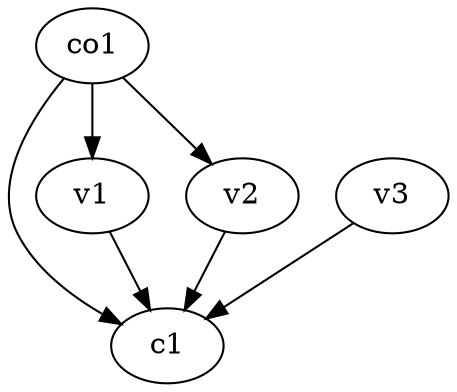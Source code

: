 strict digraph  {
c1;
v1;
v2;
v3;
co1;
v1 -> c1  [weight=1];
v2 -> c1  [weight=1];
v3 -> c1  [weight=1];
co1 -> c1  [weight=1];
co1 -> v2  [weight=1];
co1 -> v1  [weight=1];
}
